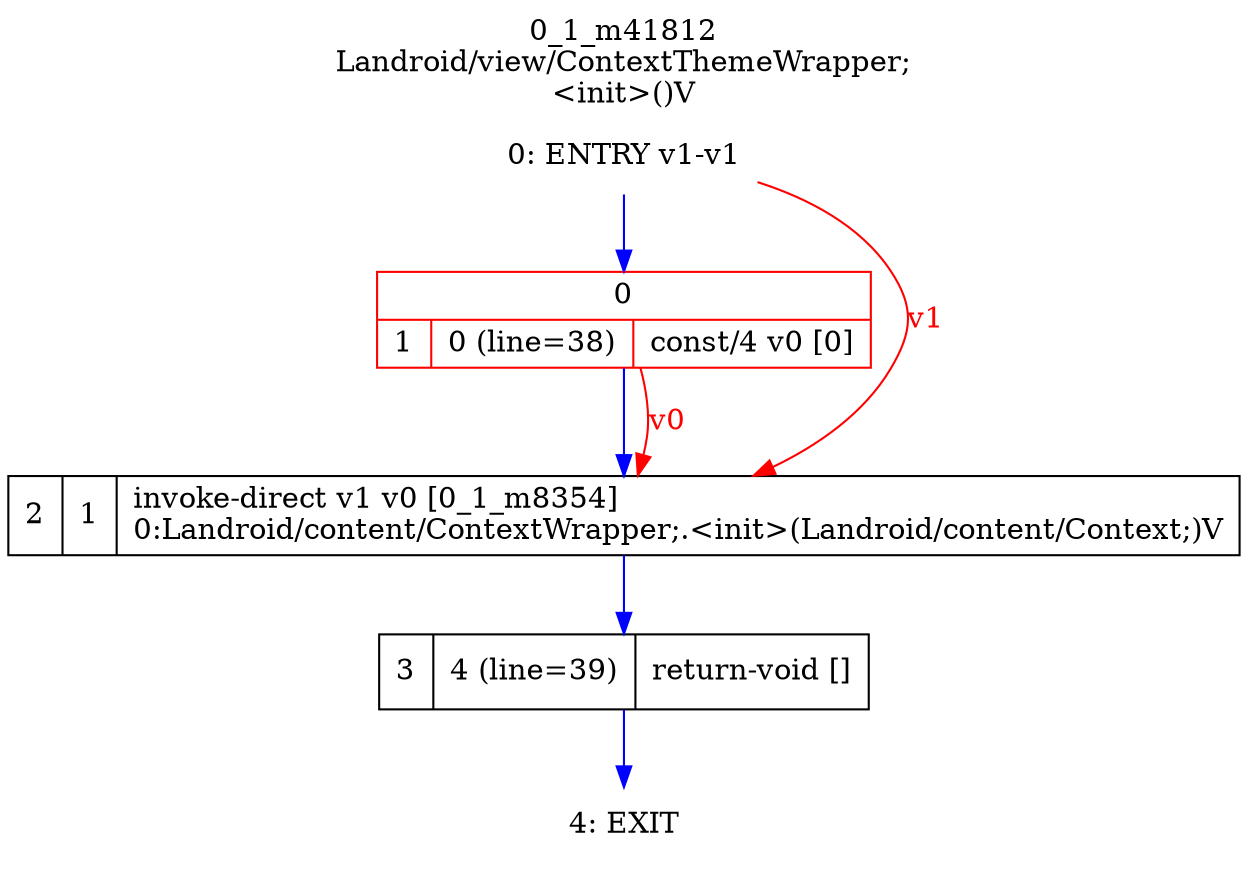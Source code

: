 digraph G {
rankdir=UD;
labelloc=t;
label="0_1_m41812\nLandroid/view/ContextThemeWrapper;
<init>()V";
0[label="0: ENTRY v1-v1",shape=plaintext];
1[label="{0|{1|0 (line=38)|const/4 v0 [0]\l}}",shape=record, color=red];
2[label="2|1|invoke-direct v1 v0 [0_1_m8354]\l0:Landroid/content/ContextWrapper;.\<init\>(Landroid/content/Context;)V\l",shape=record,URL="0_1_m8354.dot"];
3[label="3|4 (line=39)|return-void []\l",shape=record];
4[label="4: EXIT",shape=plaintext];
0->1 [color=blue, fontcolor=blue,weight=100, taillabel=""];
1->2 [color=blue, fontcolor=blue,weight=100, taillabel=""];
2->3 [color=blue, fontcolor=blue,weight=100, taillabel=""];
3->4 [color=blue, fontcolor=blue,weight=100, taillabel=""];
0->2 [color=red, fontcolor=red, label="v1"];
1->2 [color=red, fontcolor=red, label="v0"];
}
